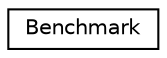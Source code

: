 digraph "Graphical Class Hierarchy"
{
 // LATEX_PDF_SIZE
  edge [fontname="Helvetica",fontsize="10",labelfontname="Helvetica",labelfontsize="10"];
  node [fontname="Helvetica",fontsize="10",shape=record];
  rankdir="LR";
  Node0 [label="Benchmark",height=0.2,width=0.4,color="black", fillcolor="white", style="filled",URL="$classBenchmark.html",tooltip=" "];
}
